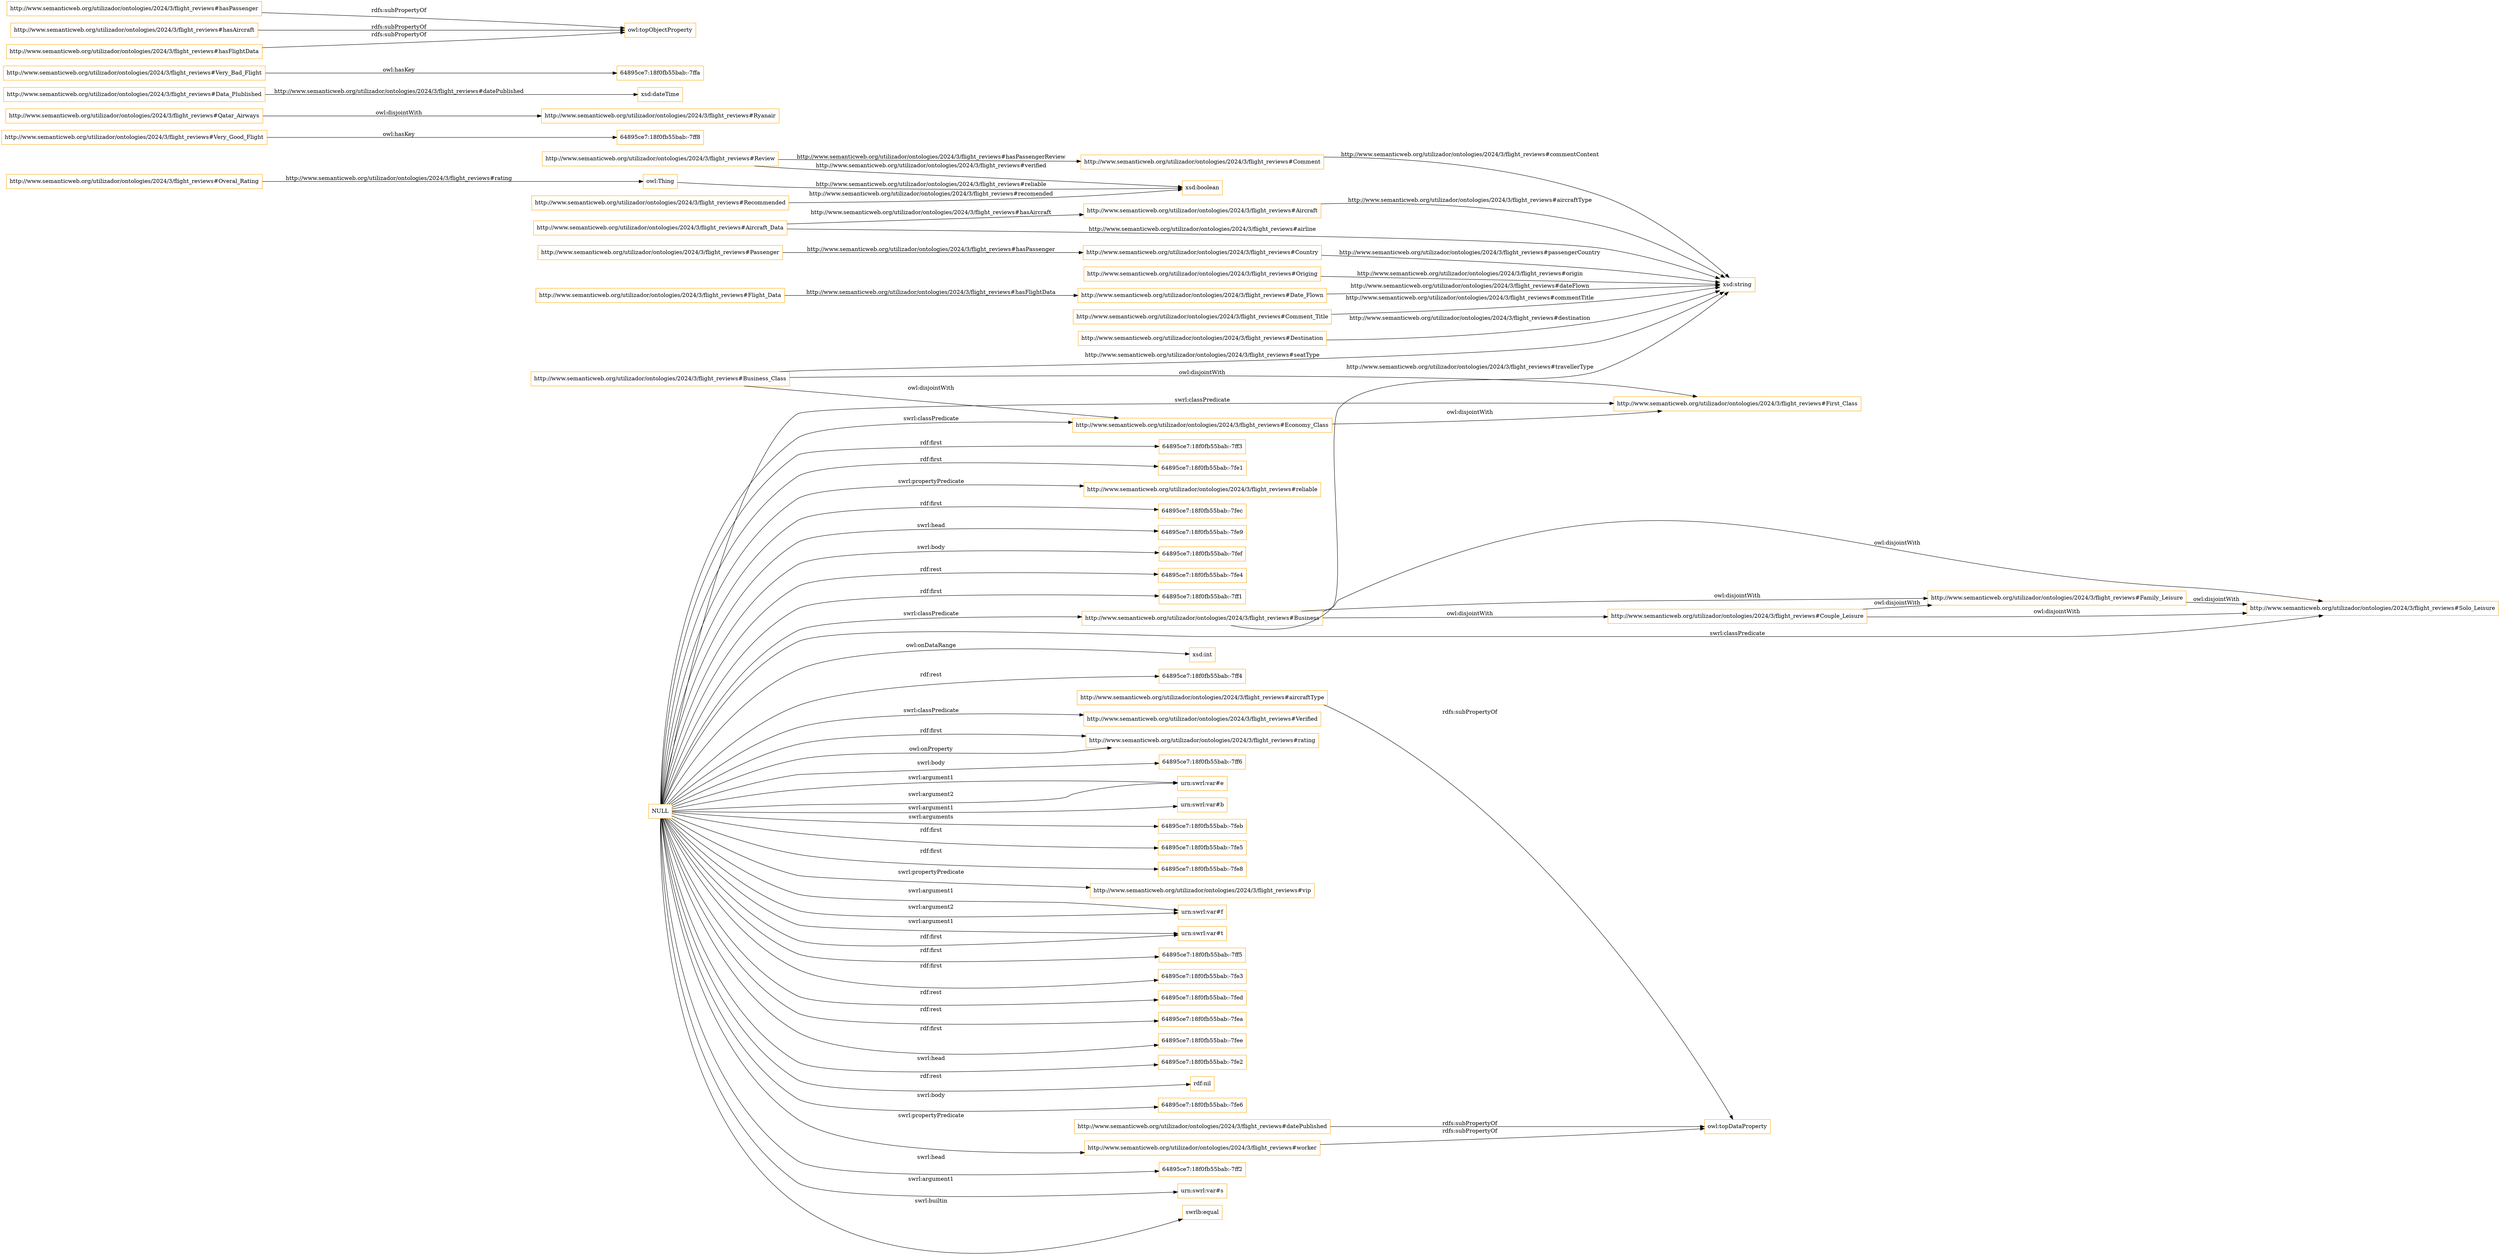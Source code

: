 digraph ar2dtool_diagram { 
rankdir=LR;
size="1501"
node [shape = rectangle, color="orange"]; "http://www.semanticweb.org/utilizador/ontologies/2024/3/flight_reviews#Overal_Rating" "http://www.semanticweb.org/utilizador/ontologies/2024/3/flight_reviews#Business" "http://www.semanticweb.org/utilizador/ontologies/2024/3/flight_reviews#Aircraft_Data" "http://www.semanticweb.org/utilizador/ontologies/2024/3/flight_reviews#Couple_Leisure" "http://www.semanticweb.org/utilizador/ontologies/2024/3/flight_reviews#Very_Good_Flight" "http://www.semanticweb.org/utilizador/ontologies/2024/3/flight_reviews#Review" "http://www.semanticweb.org/utilizador/ontologies/2024/3/flight_reviews#Ryanair" "http://www.semanticweb.org/utilizador/ontologies/2024/3/flight_reviews#Economy_Class" "http://www.semanticweb.org/utilizador/ontologies/2024/3/flight_reviews#Data_Plublished" "http://www.semanticweb.org/utilizador/ontologies/2024/3/flight_reviews#Country" "http://www.semanticweb.org/utilizador/ontologies/2024/3/flight_reviews#Comment" "http://www.semanticweb.org/utilizador/ontologies/2024/3/flight_reviews#Family_Leisure" "http://www.semanticweb.org/utilizador/ontologies/2024/3/flight_reviews#Flight_Data" "http://www.semanticweb.org/utilizador/ontologies/2024/3/flight_reviews#Date_Flown" "http://www.semanticweb.org/utilizador/ontologies/2024/3/flight_reviews#Solo_Leisure" "http://www.semanticweb.org/utilizador/ontologies/2024/3/flight_reviews#First_Class" "http://www.semanticweb.org/utilizador/ontologies/2024/3/flight_reviews#Verified" "http://www.semanticweb.org/utilizador/ontologies/2024/3/flight_reviews#Origing" "http://www.semanticweb.org/utilizador/ontologies/2024/3/flight_reviews#Business_Class" "http://www.semanticweb.org/utilizador/ontologies/2024/3/flight_reviews#Very_Bad_Flight" "http://www.semanticweb.org/utilizador/ontologies/2024/3/flight_reviews#Comment_Title" "http://www.semanticweb.org/utilizador/ontologies/2024/3/flight_reviews#Recommended" "http://www.semanticweb.org/utilizador/ontologies/2024/3/flight_reviews#Destination" "http://www.semanticweb.org/utilizador/ontologies/2024/3/flight_reviews#Passenger" "http://www.semanticweb.org/utilizador/ontologies/2024/3/flight_reviews#Qatar_Airways" "http://www.semanticweb.org/utilizador/ontologies/2024/3/flight_reviews#Aircraft" ; /*classes style*/
	"NULL" -> "http://www.semanticweb.org/utilizador/ontologies/2024/3/flight_reviews#rating" [ label = "rdf:first" ];
	"NULL" -> "64895ce7:18f0fb55bab:-7ff6" [ label = "swrl:body" ];
	"NULL" -> "urn:swrl:var#e" [ label = "swrl:argument1" ];
	"NULL" -> "urn:swrl:var#b" [ label = "swrl:argument1" ];
	"NULL" -> "64895ce7:18f0fb55bab:-7feb" [ label = "swrl:arguments" ];
	"NULL" -> "64895ce7:18f0fb55bab:-7fe5" [ label = "rdf:first" ];
	"NULL" -> "64895ce7:18f0fb55bab:-7fe8" [ label = "rdf:first" ];
	"NULL" -> "http://www.semanticweb.org/utilizador/ontologies/2024/3/flight_reviews#vip" [ label = "swrl:propertyPredicate" ];
	"NULL" -> "http://www.semanticweb.org/utilizador/ontologies/2024/3/flight_reviews#Verified" [ label = "swrl:classPredicate" ];
	"NULL" -> "urn:swrl:var#f" [ label = "swrl:argument1" ];
	"NULL" -> "urn:swrl:var#f" [ label = "swrl:argument2" ];
	"NULL" -> "urn:swrl:var#t" [ label = "swrl:argument1" ];
	"NULL" -> "64895ce7:18f0fb55bab:-7ff5" [ label = "rdf:first" ];
	"NULL" -> "http://www.semanticweb.org/utilizador/ontologies/2024/3/flight_reviews#Economy_Class" [ label = "swrl:classPredicate" ];
	"NULL" -> "64895ce7:18f0fb55bab:-7fe3" [ label = "rdf:first" ];
	"NULL" -> "urn:swrl:var#e" [ label = "swrl:argument2" ];
	"NULL" -> "http://www.semanticweb.org/utilizador/ontologies/2024/3/flight_reviews#First_Class" [ label = "swrl:classPredicate" ];
	"NULL" -> "64895ce7:18f0fb55bab:-7fed" [ label = "rdf:rest" ];
	"NULL" -> "64895ce7:18f0fb55bab:-7fea" [ label = "rdf:rest" ];
	"NULL" -> "64895ce7:18f0fb55bab:-7fee" [ label = "rdf:first" ];
	"NULL" -> "64895ce7:18f0fb55bab:-7fe2" [ label = "swrl:head" ];
	"NULL" -> "rdf:nil" [ label = "rdf:rest" ];
	"NULL" -> "http://www.semanticweb.org/utilizador/ontologies/2024/3/flight_reviews#Solo_Leisure" [ label = "swrl:classPredicate" ];
	"NULL" -> "64895ce7:18f0fb55bab:-7fe6" [ label = "swrl:body" ];
	"NULL" -> "http://www.semanticweb.org/utilizador/ontologies/2024/3/flight_reviews#rating" [ label = "owl:onProperty" ];
	"NULL" -> "64895ce7:18f0fb55bab:-7ff2" [ label = "swrl:head" ];
	"NULL" -> "urn:swrl:var#s" [ label = "swrl:argument1" ];
	"NULL" -> "swrlb:equal" [ label = "swrl:builtin" ];
	"NULL" -> "64895ce7:18f0fb55bab:-7ff3" [ label = "rdf:first" ];
	"NULL" -> "urn:swrl:var#t" [ label = "rdf:first" ];
	"NULL" -> "64895ce7:18f0fb55bab:-7fe1" [ label = "rdf:first" ];
	"NULL" -> "http://www.semanticweb.org/utilizador/ontologies/2024/3/flight_reviews#Business" [ label = "swrl:classPredicate" ];
	"NULL" -> "http://www.semanticweb.org/utilizador/ontologies/2024/3/flight_reviews#reliable" [ label = "swrl:propertyPredicate" ];
	"NULL" -> "64895ce7:18f0fb55bab:-7fec" [ label = "rdf:first" ];
	"NULL" -> "64895ce7:18f0fb55bab:-7fe9" [ label = "swrl:head" ];
	"NULL" -> "64895ce7:18f0fb55bab:-7fef" [ label = "swrl:body" ];
	"NULL" -> "64895ce7:18f0fb55bab:-7fe4" [ label = "rdf:rest" ];
	"NULL" -> "http://www.semanticweb.org/utilizador/ontologies/2024/3/flight_reviews#worker" [ label = "swrl:propertyPredicate" ];
	"NULL" -> "64895ce7:18f0fb55bab:-7ff1" [ label = "rdf:first" ];
	"NULL" -> "xsd:int" [ label = "owl:onDataRange" ];
	"NULL" -> "64895ce7:18f0fb55bab:-7ff4" [ label = "rdf:rest" ];
	"http://www.semanticweb.org/utilizador/ontologies/2024/3/flight_reviews#Business" -> "http://www.semanticweb.org/utilizador/ontologies/2024/3/flight_reviews#Solo_Leisure" [ label = "owl:disjointWith" ];
	"http://www.semanticweb.org/utilizador/ontologies/2024/3/flight_reviews#Business" -> "http://www.semanticweb.org/utilizador/ontologies/2024/3/flight_reviews#Family_Leisure" [ label = "owl:disjointWith" ];
	"http://www.semanticweb.org/utilizador/ontologies/2024/3/flight_reviews#Business" -> "http://www.semanticweb.org/utilizador/ontologies/2024/3/flight_reviews#Couple_Leisure" [ label = "owl:disjointWith" ];
	"http://www.semanticweb.org/utilizador/ontologies/2024/3/flight_reviews#hasPassenger" -> "owl:topObjectProperty" [ label = "rdfs:subPropertyOf" ];
	"http://www.semanticweb.org/utilizador/ontologies/2024/3/flight_reviews#Business_Class" -> "http://www.semanticweb.org/utilizador/ontologies/2024/3/flight_reviews#First_Class" [ label = "owl:disjointWith" ];
	"http://www.semanticweb.org/utilizador/ontologies/2024/3/flight_reviews#Business_Class" -> "http://www.semanticweb.org/utilizador/ontologies/2024/3/flight_reviews#Economy_Class" [ label = "owl:disjointWith" ];
	"http://www.semanticweb.org/utilizador/ontologies/2024/3/flight_reviews#Family_Leisure" -> "http://www.semanticweb.org/utilizador/ontologies/2024/3/flight_reviews#Solo_Leisure" [ label = "owl:disjointWith" ];
	"http://www.semanticweb.org/utilizador/ontologies/2024/3/flight_reviews#aircraftType" -> "owl:topDataProperty" [ label = "rdfs:subPropertyOf" ];
	"http://www.semanticweb.org/utilizador/ontologies/2024/3/flight_reviews#worker" -> "owl:topDataProperty" [ label = "rdfs:subPropertyOf" ];
	"http://www.semanticweb.org/utilizador/ontologies/2024/3/flight_reviews#Economy_Class" -> "http://www.semanticweb.org/utilizador/ontologies/2024/3/flight_reviews#First_Class" [ label = "owl:disjointWith" ];
	"http://www.semanticweb.org/utilizador/ontologies/2024/3/flight_reviews#Very_Good_Flight" -> "64895ce7:18f0fb55bab:-7ff8" [ label = "owl:hasKey" ];
	"http://www.semanticweb.org/utilizador/ontologies/2024/3/flight_reviews#hasAircraft" -> "owl:topObjectProperty" [ label = "rdfs:subPropertyOf" ];
	"http://www.semanticweb.org/utilizador/ontologies/2024/3/flight_reviews#Qatar_Airways" -> "http://www.semanticweb.org/utilizador/ontologies/2024/3/flight_reviews#Ryanair" [ label = "owl:disjointWith" ];
	"http://www.semanticweb.org/utilizador/ontologies/2024/3/flight_reviews#Couple_Leisure" -> "http://www.semanticweb.org/utilizador/ontologies/2024/3/flight_reviews#Solo_Leisure" [ label = "owl:disjointWith" ];
	"http://www.semanticweb.org/utilizador/ontologies/2024/3/flight_reviews#Couple_Leisure" -> "http://www.semanticweb.org/utilizador/ontologies/2024/3/flight_reviews#Family_Leisure" [ label = "owl:disjointWith" ];
	"http://www.semanticweb.org/utilizador/ontologies/2024/3/flight_reviews#datePublished" -> "owl:topDataProperty" [ label = "rdfs:subPropertyOf" ];
	"http://www.semanticweb.org/utilizador/ontologies/2024/3/flight_reviews#hasFlightData" -> "owl:topObjectProperty" [ label = "rdfs:subPropertyOf" ];
	"http://www.semanticweb.org/utilizador/ontologies/2024/3/flight_reviews#Very_Bad_Flight" -> "64895ce7:18f0fb55bab:-7ffa" [ label = "owl:hasKey" ];
	"http://www.semanticweb.org/utilizador/ontologies/2024/3/flight_reviews#Data_Plublished" -> "xsd:dateTime" [ label = "http://www.semanticweb.org/utilizador/ontologies/2024/3/flight_reviews#datePublished" ];
	"http://www.semanticweb.org/utilizador/ontologies/2024/3/flight_reviews#Origing" -> "xsd:string" [ label = "http://www.semanticweb.org/utilizador/ontologies/2024/3/flight_reviews#origin" ];
	"owl:Thing" -> "xsd:boolean" [ label = "http://www.semanticweb.org/utilizador/ontologies/2024/3/flight_reviews#reliable" ];
	"http://www.semanticweb.org/utilizador/ontologies/2024/3/flight_reviews#Aircraft_Data" -> "http://www.semanticweb.org/utilizador/ontologies/2024/3/flight_reviews#Aircraft" [ label = "http://www.semanticweb.org/utilizador/ontologies/2024/3/flight_reviews#hasAircraft" ];
	"http://www.semanticweb.org/utilizador/ontologies/2024/3/flight_reviews#Destination" -> "xsd:string" [ label = "http://www.semanticweb.org/utilizador/ontologies/2024/3/flight_reviews#destination" ];
	"http://www.semanticweb.org/utilizador/ontologies/2024/3/flight_reviews#Business" -> "xsd:string" [ label = "http://www.semanticweb.org/utilizador/ontologies/2024/3/flight_reviews#travellerType" ];
	"http://www.semanticweb.org/utilizador/ontologies/2024/3/flight_reviews#Passenger" -> "http://www.semanticweb.org/utilizador/ontologies/2024/3/flight_reviews#Country" [ label = "http://www.semanticweb.org/utilizador/ontologies/2024/3/flight_reviews#hasPassenger" ];
	"http://www.semanticweb.org/utilizador/ontologies/2024/3/flight_reviews#Aircraft" -> "xsd:string" [ label = "http://www.semanticweb.org/utilizador/ontologies/2024/3/flight_reviews#aircraftType" ];
	"http://www.semanticweb.org/utilizador/ontologies/2024/3/flight_reviews#Recommended" -> "xsd:boolean" [ label = "http://www.semanticweb.org/utilizador/ontologies/2024/3/flight_reviews#recomended" ];
	"http://www.semanticweb.org/utilizador/ontologies/2024/3/flight_reviews#Business_Class" -> "xsd:string" [ label = "http://www.semanticweb.org/utilizador/ontologies/2024/3/flight_reviews#seatType" ];
	"http://www.semanticweb.org/utilizador/ontologies/2024/3/flight_reviews#Review" -> "xsd:boolean" [ label = "http://www.semanticweb.org/utilizador/ontologies/2024/3/flight_reviews#verified" ];
	"http://www.semanticweb.org/utilizador/ontologies/2024/3/flight_reviews#Country" -> "xsd:string" [ label = "http://www.semanticweb.org/utilizador/ontologies/2024/3/flight_reviews#passengerCountry" ];
	"http://www.semanticweb.org/utilizador/ontologies/2024/3/flight_reviews#Review" -> "http://www.semanticweb.org/utilizador/ontologies/2024/3/flight_reviews#Comment" [ label = "http://www.semanticweb.org/utilizador/ontologies/2024/3/flight_reviews#hasPassengerReview" ];
	"http://www.semanticweb.org/utilizador/ontologies/2024/3/flight_reviews#Overal_Rating" -> "owl:Thing" [ label = "http://www.semanticweb.org/utilizador/ontologies/2024/3/flight_reviews#rating" ];
	"http://www.semanticweb.org/utilizador/ontologies/2024/3/flight_reviews#Comment" -> "xsd:string" [ label = "http://www.semanticweb.org/utilizador/ontologies/2024/3/flight_reviews#commentContent" ];
	"http://www.semanticweb.org/utilizador/ontologies/2024/3/flight_reviews#Comment_Title" -> "xsd:string" [ label = "http://www.semanticweb.org/utilizador/ontologies/2024/3/flight_reviews#commentTitle" ];
	"http://www.semanticweb.org/utilizador/ontologies/2024/3/flight_reviews#Aircraft_Data" -> "xsd:string" [ label = "http://www.semanticweb.org/utilizador/ontologies/2024/3/flight_reviews#airline" ];
	"http://www.semanticweb.org/utilizador/ontologies/2024/3/flight_reviews#Date_Flown" -> "xsd:string" [ label = "http://www.semanticweb.org/utilizador/ontologies/2024/3/flight_reviews#dateFlown" ];
	"http://www.semanticweb.org/utilizador/ontologies/2024/3/flight_reviews#Flight_Data" -> "http://www.semanticweb.org/utilizador/ontologies/2024/3/flight_reviews#Date_Flown" [ label = "http://www.semanticweb.org/utilizador/ontologies/2024/3/flight_reviews#hasFlightData" ];

}
